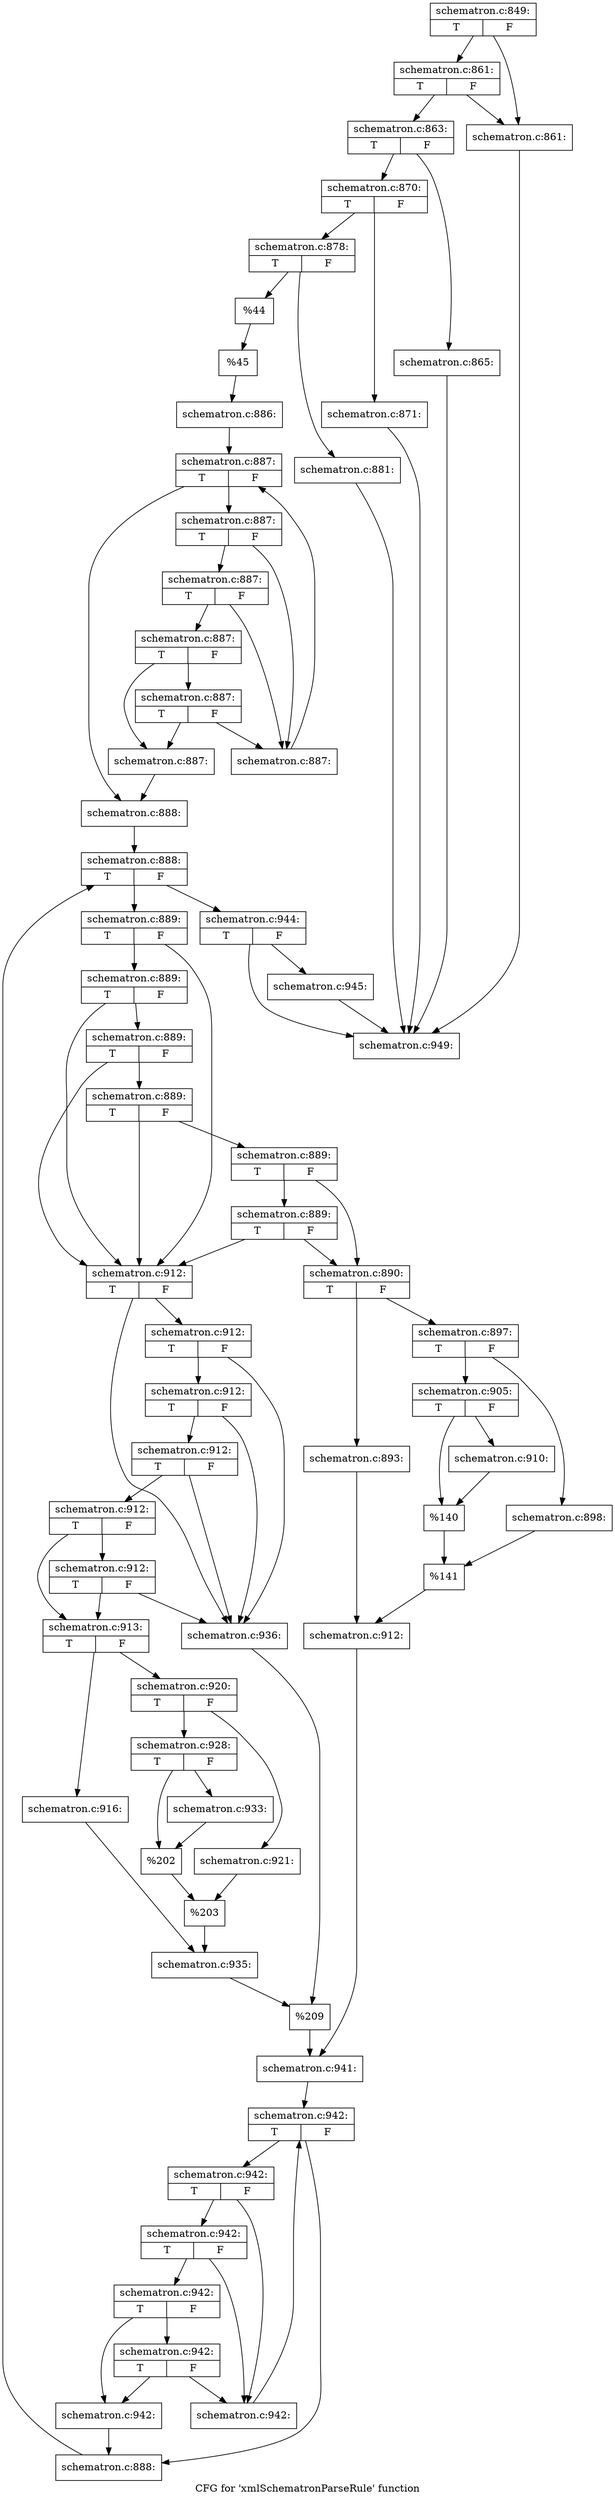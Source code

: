 digraph "CFG for 'xmlSchematronParseRule' function" {
	label="CFG for 'xmlSchematronParseRule' function";

	Node0x4cc0ab0 [shape=record,label="{schematron.c:849:|{<s0>T|<s1>F}}"];
	Node0x4cc0ab0 -> Node0x4cc75d0;
	Node0x4cc0ab0 -> Node0x4cc7670;
	Node0x4cc7670 [shape=record,label="{schematron.c:861:|{<s0>T|<s1>F}}"];
	Node0x4cc7670 -> Node0x4cc75d0;
	Node0x4cc7670 -> Node0x4cc7620;
	Node0x4cc75d0 [shape=record,label="{schematron.c:861:}"];
	Node0x4cc75d0 -> Node0x4cd6d00;
	Node0x4cc7620 [shape=record,label="{schematron.c:863:|{<s0>T|<s1>F}}"];
	Node0x4cc7620 -> Node0x4cc84a0;
	Node0x4cc7620 -> Node0x4cc8540;
	Node0x4cc84a0 [shape=record,label="{schematron.c:865:}"];
	Node0x4cc84a0 -> Node0x4cd6d00;
	Node0x4cc8540 [shape=record,label="{schematron.c:870:|{<s0>T|<s1>F}}"];
	Node0x4cc8540 -> Node0x4cc8e20;
	Node0x4cc8540 -> Node0x4cc8ec0;
	Node0x4cc8e20 [shape=record,label="{schematron.c:871:}"];
	Node0x4cc8e20 -> Node0x4cd6d00;
	Node0x4cc8ec0 [shape=record,label="{schematron.c:878:|{<s0>T|<s1>F}}"];
	Node0x4cc8ec0 -> Node0x4a32060;
	Node0x4cc8ec0 -> Node0x4cca450;
	Node0x4a32060 [shape=record,label="{schematron.c:881:}"];
	Node0x4a32060 -> Node0x4cd6d00;
	Node0x4cca450 [shape=record,label="{%44}"];
	Node0x4cca450 -> Node0x4cc8e70;
	Node0x4cc8e70 [shape=record,label="{%45}"];
	Node0x4cc8e70 -> Node0x4cc84f0;
	Node0x4cc84f0 [shape=record,label="{schematron.c:886:}"];
	Node0x4cc84f0 -> Node0x4ccb270;
	Node0x4ccb270 [shape=record,label="{schematron.c:887:|{<s0>T|<s1>F}}"];
	Node0x4ccb270 -> Node0x4ccb560;
	Node0x4ccb270 -> Node0x4ccb420;
	Node0x4ccb560 [shape=record,label="{schematron.c:887:|{<s0>T|<s1>F}}"];
	Node0x4ccb560 -> Node0x4ccb760;
	Node0x4ccb560 -> Node0x4ccb690;
	Node0x4ccb760 [shape=record,label="{schematron.c:887:|{<s0>T|<s1>F}}"];
	Node0x4ccb760 -> Node0x4ccb6e0;
	Node0x4ccb760 -> Node0x4ccb690;
	Node0x4ccb6e0 [shape=record,label="{schematron.c:887:|{<s0>T|<s1>F}}"];
	Node0x4ccb6e0 -> Node0x4ccb640;
	Node0x4ccb6e0 -> Node0x4ccbc40;
	Node0x4ccbc40 [shape=record,label="{schematron.c:887:|{<s0>T|<s1>F}}"];
	Node0x4ccbc40 -> Node0x4ccb640;
	Node0x4ccbc40 -> Node0x4ccb690;
	Node0x4ccb640 [shape=record,label="{schematron.c:887:}"];
	Node0x4ccb640 -> Node0x4ccb420;
	Node0x4ccb690 [shape=record,label="{schematron.c:887:}"];
	Node0x4ccb690 -> Node0x4ccb270;
	Node0x4ccb420 [shape=record,label="{schematron.c:888:}"];
	Node0x4ccb420 -> Node0x4ccc7b0;
	Node0x4ccc7b0 [shape=record,label="{schematron.c:888:|{<s0>T|<s1>F}}"];
	Node0x4ccc7b0 -> Node0x4cccb60;
	Node0x4ccc7b0 -> Node0x4ccc990;
	Node0x4cccb60 [shape=record,label="{schematron.c:889:|{<s0>T|<s1>F}}"];
	Node0x4cccb60 -> Node0x4ccceb0;
	Node0x4cccb60 -> Node0x4cccd40;
	Node0x4ccceb0 [shape=record,label="{schematron.c:889:|{<s0>T|<s1>F}}"];
	Node0x4ccceb0 -> Node0x4ccce60;
	Node0x4ccceb0 -> Node0x4cccd40;
	Node0x4ccce60 [shape=record,label="{schematron.c:889:|{<s0>T|<s1>F}}"];
	Node0x4ccce60 -> Node0x4ccce10;
	Node0x4ccce60 -> Node0x4cccd40;
	Node0x4ccce10 [shape=record,label="{schematron.c:889:|{<s0>T|<s1>F}}"];
	Node0x4ccce10 -> Node0x4cccd90;
	Node0x4ccce10 -> Node0x4cccd40;
	Node0x4cccd90 [shape=record,label="{schematron.c:889:|{<s0>T|<s1>F}}"];
	Node0x4cccd90 -> Node0x4cccca0;
	Node0x4cccd90 -> Node0x4ccd8b0;
	Node0x4ccd8b0 [shape=record,label="{schematron.c:889:|{<s0>T|<s1>F}}"];
	Node0x4ccd8b0 -> Node0x4cccca0;
	Node0x4ccd8b0 -> Node0x4cccd40;
	Node0x4cccca0 [shape=record,label="{schematron.c:890:|{<s0>T|<s1>F}}"];
	Node0x4cccca0 -> Node0x4cce7a0;
	Node0x4cccca0 -> Node0x4cce840;
	Node0x4cce7a0 [shape=record,label="{schematron.c:893:}"];
	Node0x4cce7a0 -> Node0x4cce7f0;
	Node0x4cce840 [shape=record,label="{schematron.c:897:|{<s0>T|<s1>F}}"];
	Node0x4cce840 -> Node0x4cceff0;
	Node0x4cce840 -> Node0x4ccf090;
	Node0x4cceff0 [shape=record,label="{schematron.c:898:}"];
	Node0x4cceff0 -> Node0x4ccf040;
	Node0x4ccf090 [shape=record,label="{schematron.c:905:|{<s0>T|<s1>F}}"];
	Node0x4ccf090 -> Node0x4a17c70;
	Node0x4ccf090 -> Node0x4cd09d0;
	Node0x4a17c70 [shape=record,label="{schematron.c:910:}"];
	Node0x4a17c70 -> Node0x4cd09d0;
	Node0x4cd09d0 [shape=record,label="{%140}"];
	Node0x4cd09d0 -> Node0x4ccf040;
	Node0x4ccf040 [shape=record,label="{%141}"];
	Node0x4ccf040 -> Node0x4cce7f0;
	Node0x4cce7f0 [shape=record,label="{schematron.c:912:}"];
	Node0x4cce7f0 -> Node0x4ccccf0;
	Node0x4cccd40 [shape=record,label="{schematron.c:912:|{<s0>T|<s1>F}}"];
	Node0x4cccd40 -> Node0x4cd1370;
	Node0x4cccd40 -> Node0x4cd1200;
	Node0x4cd1370 [shape=record,label="{schematron.c:912:|{<s0>T|<s1>F}}"];
	Node0x4cd1370 -> Node0x4cd1320;
	Node0x4cd1370 -> Node0x4cd1200;
	Node0x4cd1320 [shape=record,label="{schematron.c:912:|{<s0>T|<s1>F}}"];
	Node0x4cd1320 -> Node0x4cd12d0;
	Node0x4cd1320 -> Node0x4cd1200;
	Node0x4cd12d0 [shape=record,label="{schematron.c:912:|{<s0>T|<s1>F}}"];
	Node0x4cd12d0 -> Node0x4cd1250;
	Node0x4cd12d0 -> Node0x4cd1200;
	Node0x4cd1250 [shape=record,label="{schematron.c:912:|{<s0>T|<s1>F}}"];
	Node0x4cd1250 -> Node0x4cd1160;
	Node0x4cd1250 -> Node0x4cd1e50;
	Node0x4cd1e50 [shape=record,label="{schematron.c:912:|{<s0>T|<s1>F}}"];
	Node0x4cd1e50 -> Node0x4cd1160;
	Node0x4cd1e50 -> Node0x4cd1200;
	Node0x4cd1160 [shape=record,label="{schematron.c:913:|{<s0>T|<s1>F}}"];
	Node0x4cd1160 -> Node0x4cd2c40;
	Node0x4cd1160 -> Node0x4cd2ce0;
	Node0x4cd2c40 [shape=record,label="{schematron.c:916:}"];
	Node0x4cd2c40 -> Node0x4cd2c90;
	Node0x4cd2ce0 [shape=record,label="{schematron.c:920:|{<s0>T|<s1>F}}"];
	Node0x4cd2ce0 -> Node0x4cd3390;
	Node0x4cd2ce0 -> Node0x4cd3430;
	Node0x4cd3390 [shape=record,label="{schematron.c:921:}"];
	Node0x4cd3390 -> Node0x4cd33e0;
	Node0x4cd3430 [shape=record,label="{schematron.c:928:|{<s0>T|<s1>F}}"];
	Node0x4cd3430 -> Node0x4cd4580;
	Node0x4cd3430 -> Node0x4cd45d0;
	Node0x4cd4580 [shape=record,label="{schematron.c:933:}"];
	Node0x4cd4580 -> Node0x4cd45d0;
	Node0x4cd45d0 [shape=record,label="{%202}"];
	Node0x4cd45d0 -> Node0x4cd33e0;
	Node0x4cd33e0 [shape=record,label="{%203}"];
	Node0x4cd33e0 -> Node0x4cd2c90;
	Node0x4cd2c90 [shape=record,label="{schematron.c:935:}"];
	Node0x4cd2c90 -> Node0x4cd11b0;
	Node0x4cd1200 [shape=record,label="{schematron.c:936:}"];
	Node0x4cd1200 -> Node0x4cd11b0;
	Node0x4cd11b0 [shape=record,label="{%209}"];
	Node0x4cd11b0 -> Node0x4ccccf0;
	Node0x4ccccf0 [shape=record,label="{schematron.c:941:}"];
	Node0x4ccccf0 -> Node0x4cd56b0;
	Node0x4cd56b0 [shape=record,label="{schematron.c:942:|{<s0>T|<s1>F}}"];
	Node0x4cd56b0 -> Node0x4cd59a0;
	Node0x4cd56b0 -> Node0x4cd5860;
	Node0x4cd59a0 [shape=record,label="{schematron.c:942:|{<s0>T|<s1>F}}"];
	Node0x4cd59a0 -> Node0x4cd5ba0;
	Node0x4cd59a0 -> Node0x4cd5ad0;
	Node0x4cd5ba0 [shape=record,label="{schematron.c:942:|{<s0>T|<s1>F}}"];
	Node0x4cd5ba0 -> Node0x4cd5b20;
	Node0x4cd5ba0 -> Node0x4cd5ad0;
	Node0x4cd5b20 [shape=record,label="{schematron.c:942:|{<s0>T|<s1>F}}"];
	Node0x4cd5b20 -> Node0x4cd5a80;
	Node0x4cd5b20 -> Node0x4cd6080;
	Node0x4cd6080 [shape=record,label="{schematron.c:942:|{<s0>T|<s1>F}}"];
	Node0x4cd6080 -> Node0x4cd5a80;
	Node0x4cd6080 -> Node0x4cd5ad0;
	Node0x4cd5a80 [shape=record,label="{schematron.c:942:}"];
	Node0x4cd5a80 -> Node0x4cd5860;
	Node0x4cd5ad0 [shape=record,label="{schematron.c:942:}"];
	Node0x4cd5ad0 -> Node0x4cd56b0;
	Node0x4cd5860 [shape=record,label="{schematron.c:888:}"];
	Node0x4cd5860 -> Node0x4ccc7b0;
	Node0x4ccc990 [shape=record,label="{schematron.c:944:|{<s0>T|<s1>F}}"];
	Node0x4ccc990 -> Node0x4cd6cb0;
	Node0x4ccc990 -> Node0x4cd6d00;
	Node0x4cd6cb0 [shape=record,label="{schematron.c:945:}"];
	Node0x4cd6cb0 -> Node0x4cd6d00;
	Node0x4cd6d00 [shape=record,label="{schematron.c:949:}"];
}
